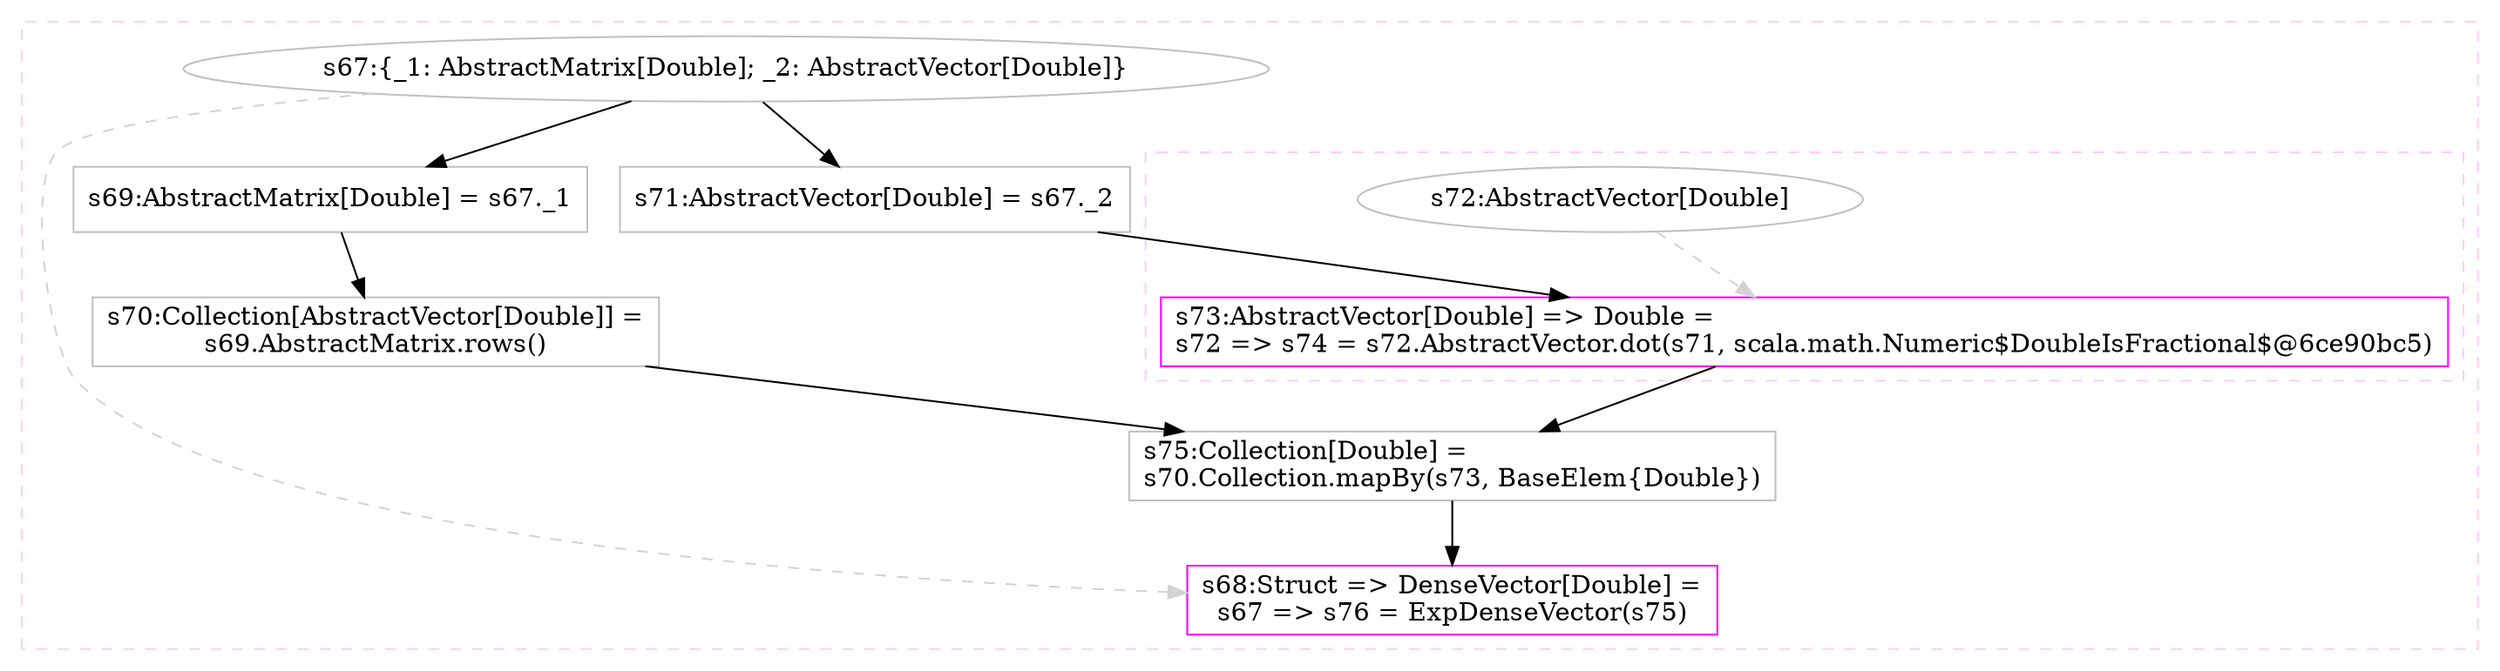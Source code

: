 digraph "aamvm_2_structs.dot" {
concentrate=true

subgraph cluster_s68 {
style=dashed; color="#FFCCFF"
"s67" [
label="s67:{_1: AbstractMatrix[Double]; _2: AbstractVector[Double]}"
color=gray
]
"s68" [
label="s68:Struct => DenseVector[Double] =\ls67 => s76 = ExpDenseVector(s75)"
shape=box,color=magenta,tooltip="s68:Struct => DenseVector[Double]"
]
{rank=source; s67}
"s69" [
label="s69:AbstractMatrix[Double] = s67._1"
shape=box,color=gray,tooltip="s69:AbstractMatrix[Double]"
]
"s70" [
label="s70:Collection[AbstractVector[Double]] =\ls69.AbstractMatrix.rows()"
shape=box,color=gray,tooltip="s70:Collection[AbstractVector[Double]]"
]
"s71" [
label="s71:AbstractVector[Double] = s67._2"
shape=box,color=gray,tooltip="s71:AbstractVector[Double]"
]
subgraph cluster_s73 {
style=dashed; color="#FFCCFF"
"s72" [
label="s72:AbstractVector[Double]"
color=gray
]
"s73" [
label="s73:AbstractVector[Double] => Double =\ls72 => s74 = s72.AbstractVector.dot(s71, scala.math.Numeric$DoubleIsFractional$@6ce90bc5)"
shape=box,color=magenta,tooltip="s73:AbstractVector[Double] => Double"
]
{rank=source; s72}
{rank=sink; s73}
}
"s75" [
label="s75:Collection[Double] =\ls70.Collection.mapBy(s73, BaseElem{Double})"
shape=box,color=gray,tooltip="s75:Collection[Double]"
]
{rank=sink; s68}
}
"s72" -> "s73" [style=dashed, color=lightgray, weight=0]
"s72" -> "s73" [style=solid]
"s71" -> "s73" [style=solid]
"s67" -> "s69" [style=solid]
"s67" -> "s71" [style=solid]
"s69" -> "s70" [style=solid]
"s67" -> "s68" [style=dashed, color=lightgray, weight=0]
"s75" -> "s68" [style=solid]
"s70" -> "s75" [style=solid]
"s73" -> "s75" [style=solid]
}

